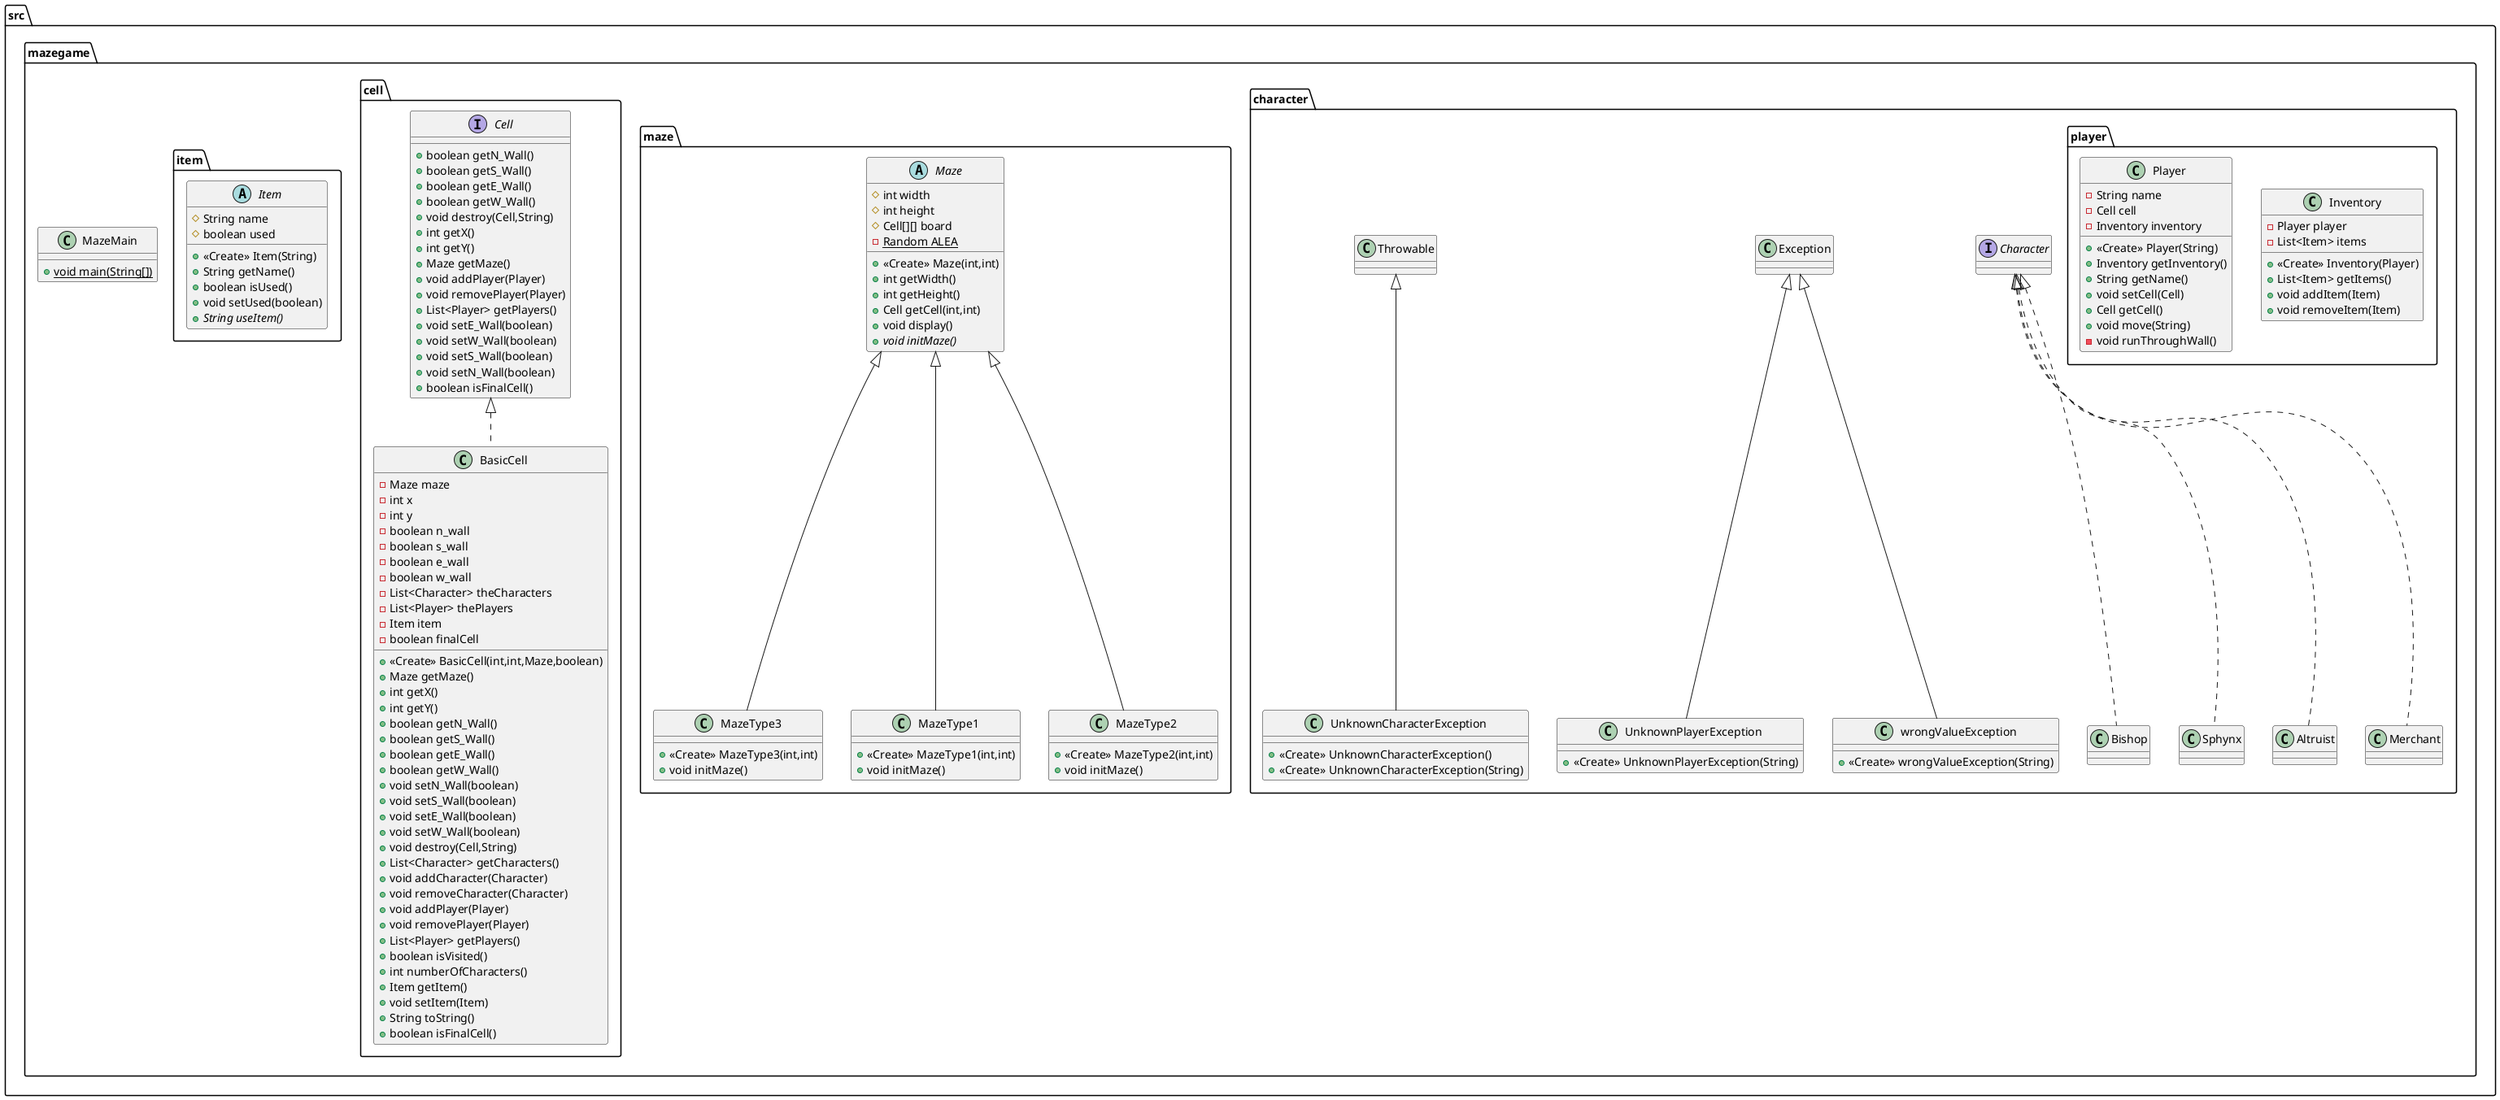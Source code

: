 @startuml
class src.mazegame.character.player.Inventory {
- Player player
- List<Item> items
+ <<Create>> Inventory(Player)
+ List<Item> getItems()
+ void addItem(Item)
+ void removeItem(Item)
}
class src.mazegame.character.UnknownPlayerException {
+ <<Create>> UnknownPlayerException(String)
}
class src.mazegame.character.Bishop {
}
interface src.mazegame.character.Character {
}
class src.mazegame.maze.MazeType3 {
+ <<Create>> MazeType3(int,int)
+ void initMaze()
}
class src.mazegame.character.Sphynx {
}
class src.mazegame.MazeMain {
+ {static} void main(String[])
}
abstract class src.mazegame.maze.Maze {
# int width
# int height
# Cell[][] board
- {static} Random ALEA
+ <<Create>> Maze(int,int)
+ int getWidth()
+ int getHeight()
+ Cell getCell(int,int)
+ void display()
+ {abstract}void initMaze()
}
interface src.mazegame.cell.Cell {
+ boolean getN_Wall()
+ boolean getS_Wall()
+ boolean getE_Wall()
+ boolean getW_Wall()
+ void destroy(Cell,String)
+ int getX()
+ int getY()
+ Maze getMaze()
+ void addPlayer(Player)
+ void removePlayer(Player)
+ List<Player> getPlayers()
+ void setE_Wall(boolean)
+ void setW_Wall(boolean)
+ void setS_Wall(boolean)
+ void setN_Wall(boolean)
+ boolean isFinalCell()
}
class src.mazegame.maze.MazeType1 {
+ <<Create>> MazeType1(int,int)
+ void initMaze()
}
class src.mazegame.character.Altruist {
}
class src.mazegame.character.UnknownCharacterException {
+ <<Create>> UnknownCharacterException()
+ <<Create>> UnknownCharacterException(String)
}
abstract class src.mazegame.item.Item {
# String name
# boolean used
+ <<Create>> Item(String)
+ String getName()
+ boolean isUsed()
+ void setUsed(boolean)
+ {abstract}String useItem()
}
class src.mazegame.cell.BasicCell {
- Maze maze
- int x
- int y
- boolean n_wall
- boolean s_wall
- boolean e_wall
- boolean w_wall
- List<Character> theCharacters
- List<Player> thePlayers
- Item item
- boolean finalCell
+ <<Create>> BasicCell(int,int,Maze,boolean)
+ Maze getMaze()
+ int getX()
+ int getY()
+ boolean getN_Wall()
+ boolean getS_Wall()
+ boolean getE_Wall()
+ boolean getW_Wall()
+ void setN_Wall(boolean)
+ void setS_Wall(boolean)
+ void setE_Wall(boolean)
+ void setW_Wall(boolean)
+ void destroy(Cell,String)
+ List<Character> getCharacters()
+ void addCharacter(Character)
+ void removeCharacter(Character)
+ void addPlayer(Player)
+ void removePlayer(Player)
+ List<Player> getPlayers()
+ boolean isVisited()
+ int numberOfCharacters()
+ Item getItem()
+ void setItem(Item)
+ String toString()
+ boolean isFinalCell()
}
class src.mazegame.character.Merchant {
}
class src.mazegame.character.wrongValueException {
+ <<Create>> wrongValueException(String)
}
class src.mazegame.maze.MazeType2 {
+ <<Create>> MazeType2(int,int)
+ void initMaze()
}
class src.mazegame.character.player.Player {
- String name
- Cell cell
- Inventory inventory
+ <<Create>> Player(String)
+ Inventory getInventory()
+ String getName()
+ void setCell(Cell)
+ Cell getCell()
+ void move(String)
- void runThroughWall()
}


src.mazegame.character.Exception <|-- src.mazegame.character.UnknownPlayerException
src.mazegame.character.Character <|.. src.mazegame.character.Bishop
src.mazegame.maze.Maze <|-- src.mazegame.maze.MazeType3
src.mazegame.character.Character <|.. src.mazegame.character.Sphynx
src.mazegame.maze.Maze <|-- src.mazegame.maze.MazeType1
src.mazegame.character.Character <|.. src.mazegame.character.Altruist
src.mazegame.character.Throwable <|-- src.mazegame.character.UnknownCharacterException
src.mazegame.cell.Cell <|.. src.mazegame.cell.BasicCell
src.mazegame.character.Character <|.. src.mazegame.character.Merchant
src.mazegame.character.Exception <|-- src.mazegame.character.wrongValueException
src.mazegame.maze.Maze <|-- src.mazegame.maze.MazeType2
@enduml